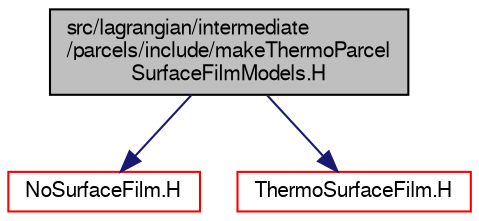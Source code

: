 digraph "src/lagrangian/intermediate/parcels/include/makeThermoParcelSurfaceFilmModels.H"
{
  bgcolor="transparent";
  edge [fontname="FreeSans",fontsize="10",labelfontname="FreeSans",labelfontsize="10"];
  node [fontname="FreeSans",fontsize="10",shape=record];
  Node0 [label="src/lagrangian/intermediate\l/parcels/include/makeThermoParcel\lSurfaceFilmModels.H",height=0.2,width=0.4,color="black", fillcolor="grey75", style="filled", fontcolor="black"];
  Node0 -> Node1 [color="midnightblue",fontsize="10",style="solid",fontname="FreeSans"];
  Node1 [label="NoSurfaceFilm.H",height=0.2,width=0.4,color="red",URL="$a05993.html"];
  Node0 -> Node90 [color="midnightblue",fontsize="10",style="solid",fontname="FreeSans"];
  Node90 [label="ThermoSurfaceFilm.H",height=0.2,width=0.4,color="red",URL="$a06362.html"];
}
